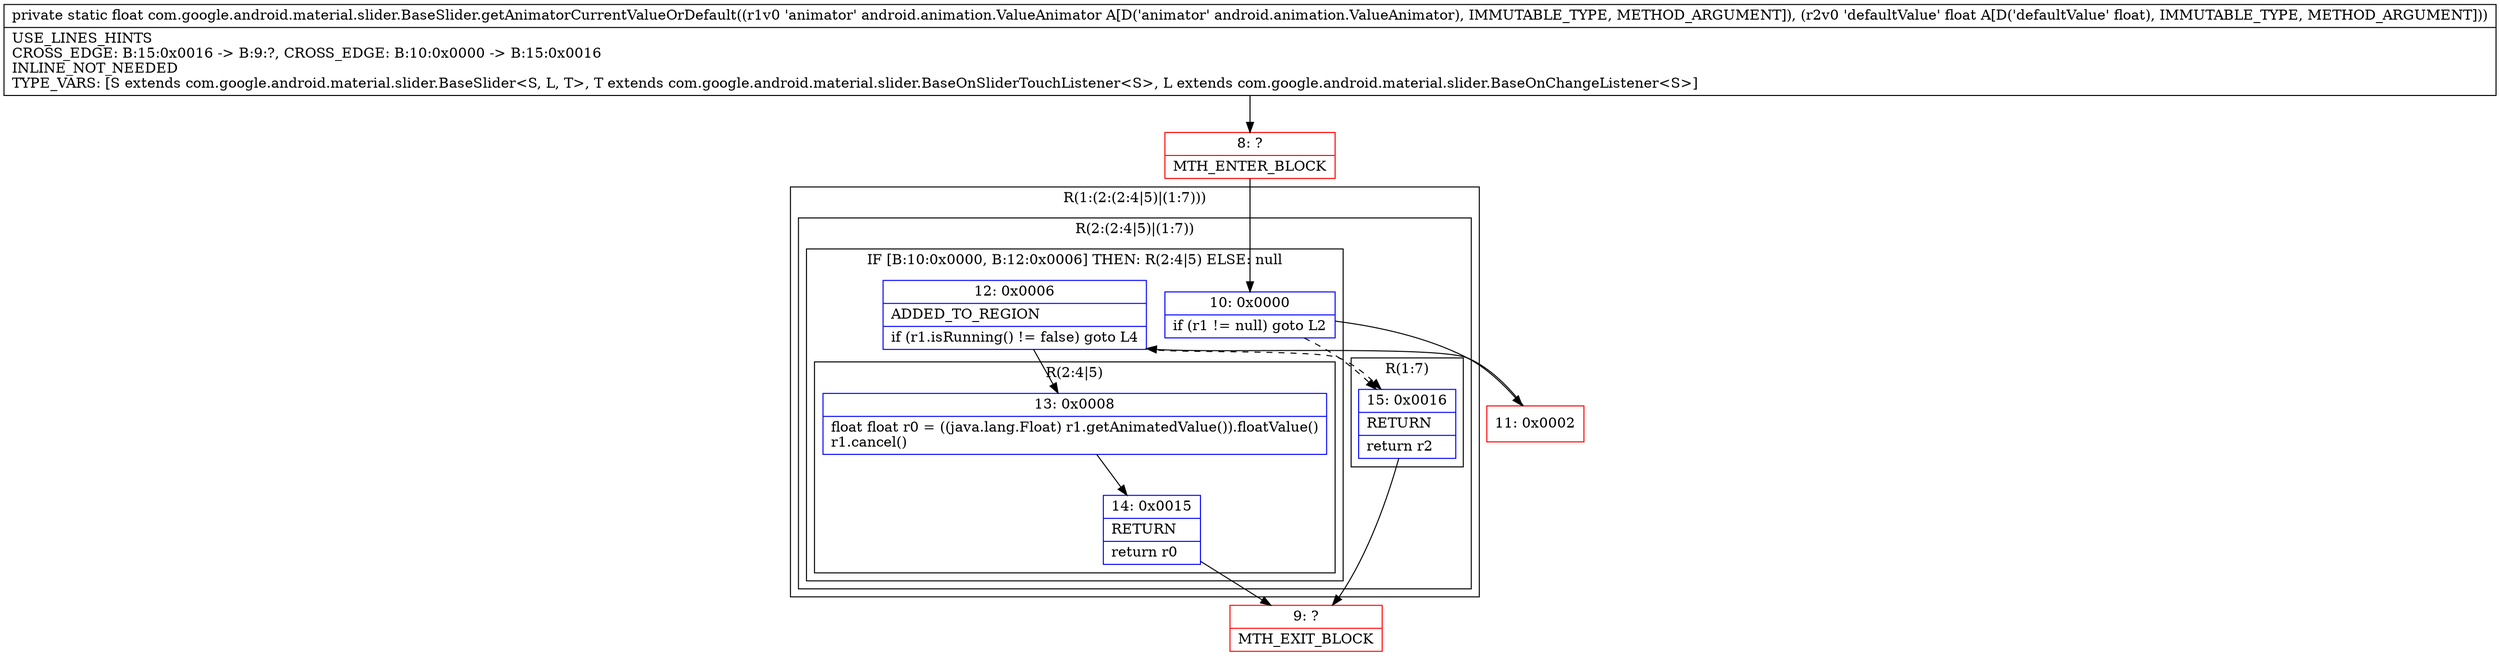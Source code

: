 digraph "CFG forcom.google.android.material.slider.BaseSlider.getAnimatorCurrentValueOrDefault(Landroid\/animation\/ValueAnimator;F)F" {
subgraph cluster_Region_940629368 {
label = "R(1:(2:(2:4|5)|(1:7)))";
node [shape=record,color=blue];
subgraph cluster_Region_1711654469 {
label = "R(2:(2:4|5)|(1:7))";
node [shape=record,color=blue];
subgraph cluster_IfRegion_1470422129 {
label = "IF [B:10:0x0000, B:12:0x0006] THEN: R(2:4|5) ELSE: null";
node [shape=record,color=blue];
Node_10 [shape=record,label="{10\:\ 0x0000|if (r1 != null) goto L2\l}"];
Node_12 [shape=record,label="{12\:\ 0x0006|ADDED_TO_REGION\l|if (r1.isRunning() != false) goto L4\l}"];
subgraph cluster_Region_1049197450 {
label = "R(2:4|5)";
node [shape=record,color=blue];
Node_13 [shape=record,label="{13\:\ 0x0008|float float r0 = ((java.lang.Float) r1.getAnimatedValue()).floatValue()\lr1.cancel()\l}"];
Node_14 [shape=record,label="{14\:\ 0x0015|RETURN\l|return r0\l}"];
}
}
subgraph cluster_Region_1470024201 {
label = "R(1:7)";
node [shape=record,color=blue];
Node_15 [shape=record,label="{15\:\ 0x0016|RETURN\l|return r2\l}"];
}
}
}
Node_8 [shape=record,color=red,label="{8\:\ ?|MTH_ENTER_BLOCK\l}"];
Node_11 [shape=record,color=red,label="{11\:\ 0x0002}"];
Node_9 [shape=record,color=red,label="{9\:\ ?|MTH_EXIT_BLOCK\l}"];
MethodNode[shape=record,label="{private static float com.google.android.material.slider.BaseSlider.getAnimatorCurrentValueOrDefault((r1v0 'animator' android.animation.ValueAnimator A[D('animator' android.animation.ValueAnimator), IMMUTABLE_TYPE, METHOD_ARGUMENT]), (r2v0 'defaultValue' float A[D('defaultValue' float), IMMUTABLE_TYPE, METHOD_ARGUMENT]))  | USE_LINES_HINTS\lCROSS_EDGE: B:15:0x0016 \-\> B:9:?, CROSS_EDGE: B:10:0x0000 \-\> B:15:0x0016\lINLINE_NOT_NEEDED\lTYPE_VARS: [S extends com.google.android.material.slider.BaseSlider\<S, L, T\>, T extends com.google.android.material.slider.BaseOnSliderTouchListener\<S\>, L extends com.google.android.material.slider.BaseOnChangeListener\<S\>]\l}"];
MethodNode -> Node_8;Node_10 -> Node_11;
Node_10 -> Node_15[style=dashed];
Node_12 -> Node_13;
Node_12 -> Node_15[style=dashed];
Node_13 -> Node_14;
Node_14 -> Node_9;
Node_15 -> Node_9;
Node_8 -> Node_10;
Node_11 -> Node_12;
}

